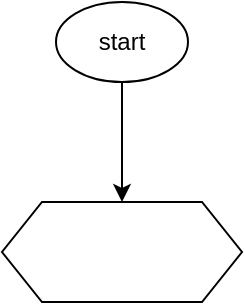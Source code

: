 <mxfile version="24.7.17">
  <diagram name="Halaman-1" id="V98eiDH_QE4i7cMpUUpd">
    <mxGraphModel dx="331" dy="452" grid="1" gridSize="10" guides="1" tooltips="1" connect="1" arrows="1" fold="1" page="1" pageScale="1" pageWidth="827" pageHeight="1169" math="0" shadow="0">
      <root>
        <mxCell id="0" />
        <mxCell id="1" parent="0" />
        <mxCell id="2AFQ3nG_j6s1H5_SHPaX-9" value="" style="edgeStyle=orthogonalEdgeStyle;rounded=0;orthogonalLoop=1;jettySize=auto;html=1;" edge="1" parent="1" source="2AFQ3nG_j6s1H5_SHPaX-1" target="2AFQ3nG_j6s1H5_SHPaX-8">
          <mxGeometry relative="1" as="geometry" />
        </mxCell>
        <mxCell id="2AFQ3nG_j6s1H5_SHPaX-1" value="start" style="ellipse;whiteSpace=wrap;html=1;" vertex="1" parent="1">
          <mxGeometry x="414" y="30" width="66" height="40" as="geometry" />
        </mxCell>
        <mxCell id="2AFQ3nG_j6s1H5_SHPaX-8" value="" style="shape=hexagon;perimeter=hexagonPerimeter2;whiteSpace=wrap;html=1;fixedSize=1;" vertex="1" parent="1">
          <mxGeometry x="387" y="130" width="120" height="50" as="geometry" />
        </mxCell>
      </root>
    </mxGraphModel>
  </diagram>
</mxfile>
